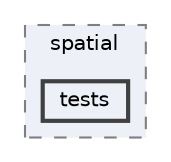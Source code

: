 digraph "/home/jam/Research/IRES-2025/dev/src/llm-scripts/testing/hypothesis-testing/hyp-env/lib/python3.12/site-packages/scipy/spatial/tests"
{
 // LATEX_PDF_SIZE
  bgcolor="transparent";
  edge [fontname=Helvetica,fontsize=10,labelfontname=Helvetica,labelfontsize=10];
  node [fontname=Helvetica,fontsize=10,shape=box,height=0.2,width=0.4];
  compound=true
  subgraph clusterdir_38f26eebab5ca287b7b8d03ef467c8f2 {
    graph [ bgcolor="#edf0f7", pencolor="grey50", label="spatial", fontname=Helvetica,fontsize=10 style="filled,dashed", URL="dir_38f26eebab5ca287b7b8d03ef467c8f2.html",tooltip=""]
  dir_bf67526ec74301d4b7a7864486f71437 [label="tests", fillcolor="#edf0f7", color="grey25", style="filled,bold", URL="dir_bf67526ec74301d4b7a7864486f71437.html",tooltip=""];
  }
}
